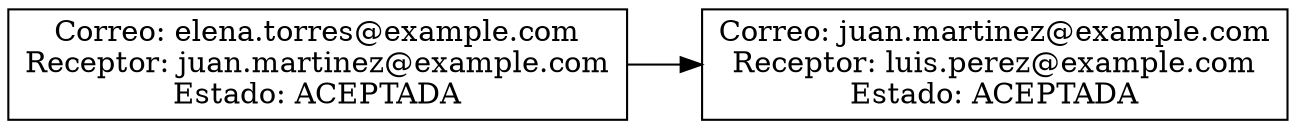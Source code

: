 digraph G {
node [shape=record];
rankdir=LR;
node0 [label="{Correo: elena.torres@example.com\nReceptor: juan.martinez@example.com\nEstado: ACEPTADA}"];
node0 -> node1;
node1 [label="{Correo: juan.martinez@example.com\nReceptor: luis.perez@example.com\nEstado: ACEPTADA}"];
}
